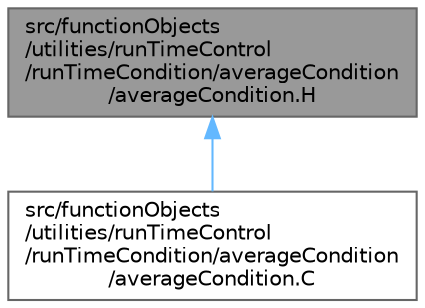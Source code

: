 digraph "src/functionObjects/utilities/runTimeControl/runTimeCondition/averageCondition/averageCondition.H"
{
 // LATEX_PDF_SIZE
  bgcolor="transparent";
  edge [fontname=Helvetica,fontsize=10,labelfontname=Helvetica,labelfontsize=10];
  node [fontname=Helvetica,fontsize=10,shape=box,height=0.2,width=0.4];
  Node1 [id="Node000001",label="src/functionObjects\l/utilities/runTimeControl\l/runTimeCondition/averageCondition\l/averageCondition.H",height=0.2,width=0.4,color="gray40", fillcolor="grey60", style="filled", fontcolor="black",tooltip=" "];
  Node1 -> Node2 [id="edge1_Node000001_Node000002",dir="back",color="steelblue1",style="solid",tooltip=" "];
  Node2 [id="Node000002",label="src/functionObjects\l/utilities/runTimeControl\l/runTimeCondition/averageCondition\l/averageCondition.C",height=0.2,width=0.4,color="grey40", fillcolor="white", style="filled",URL="$averageCondition_8C.html",tooltip=" "];
}
